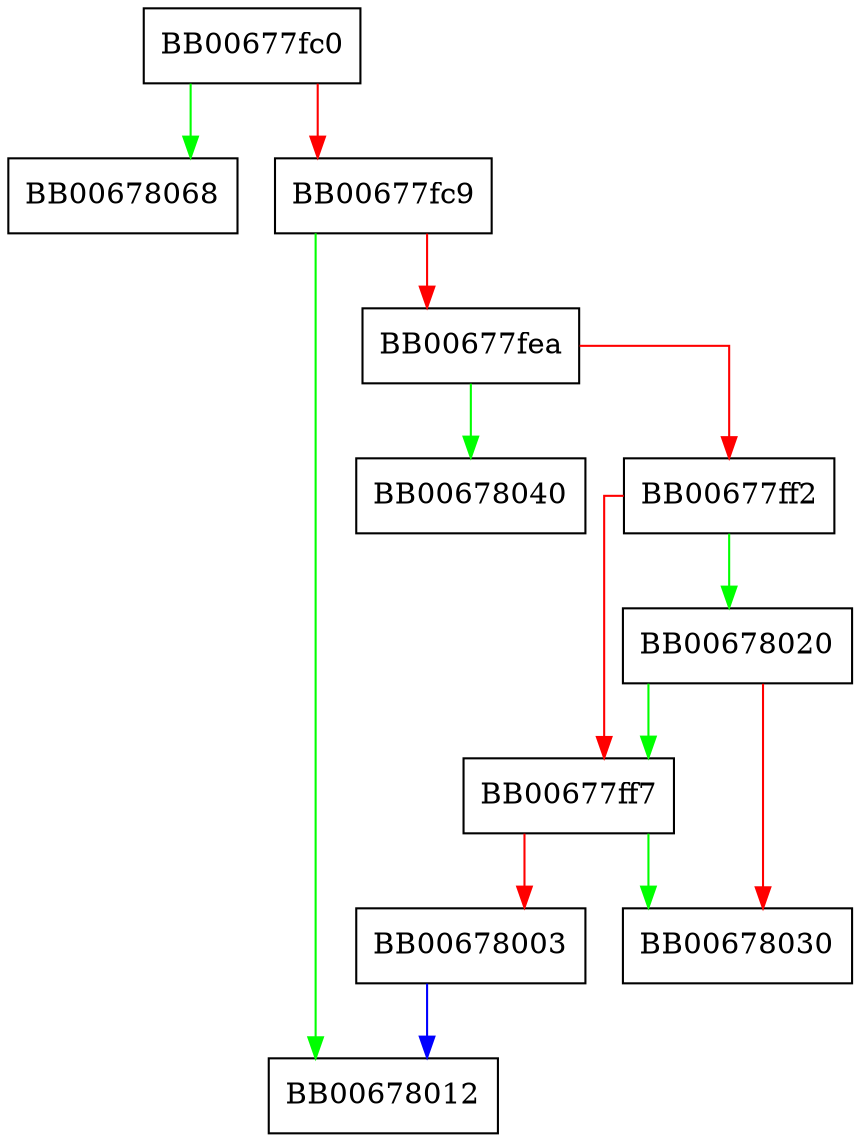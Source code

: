 digraph X509_set_version {
  node [shape="box"];
  graph [splines=ortho];
  BB00677fc0 -> BB00678068 [color="green"];
  BB00677fc0 -> BB00677fc9 [color="red"];
  BB00677fc9 -> BB00678012 [color="green"];
  BB00677fc9 -> BB00677fea [color="red"];
  BB00677fea -> BB00678040 [color="green"];
  BB00677fea -> BB00677ff2 [color="red"];
  BB00677ff2 -> BB00678020 [color="green"];
  BB00677ff2 -> BB00677ff7 [color="red"];
  BB00677ff7 -> BB00678030 [color="green"];
  BB00677ff7 -> BB00678003 [color="red"];
  BB00678003 -> BB00678012 [color="blue"];
  BB00678020 -> BB00677ff7 [color="green"];
  BB00678020 -> BB00678030 [color="red"];
}